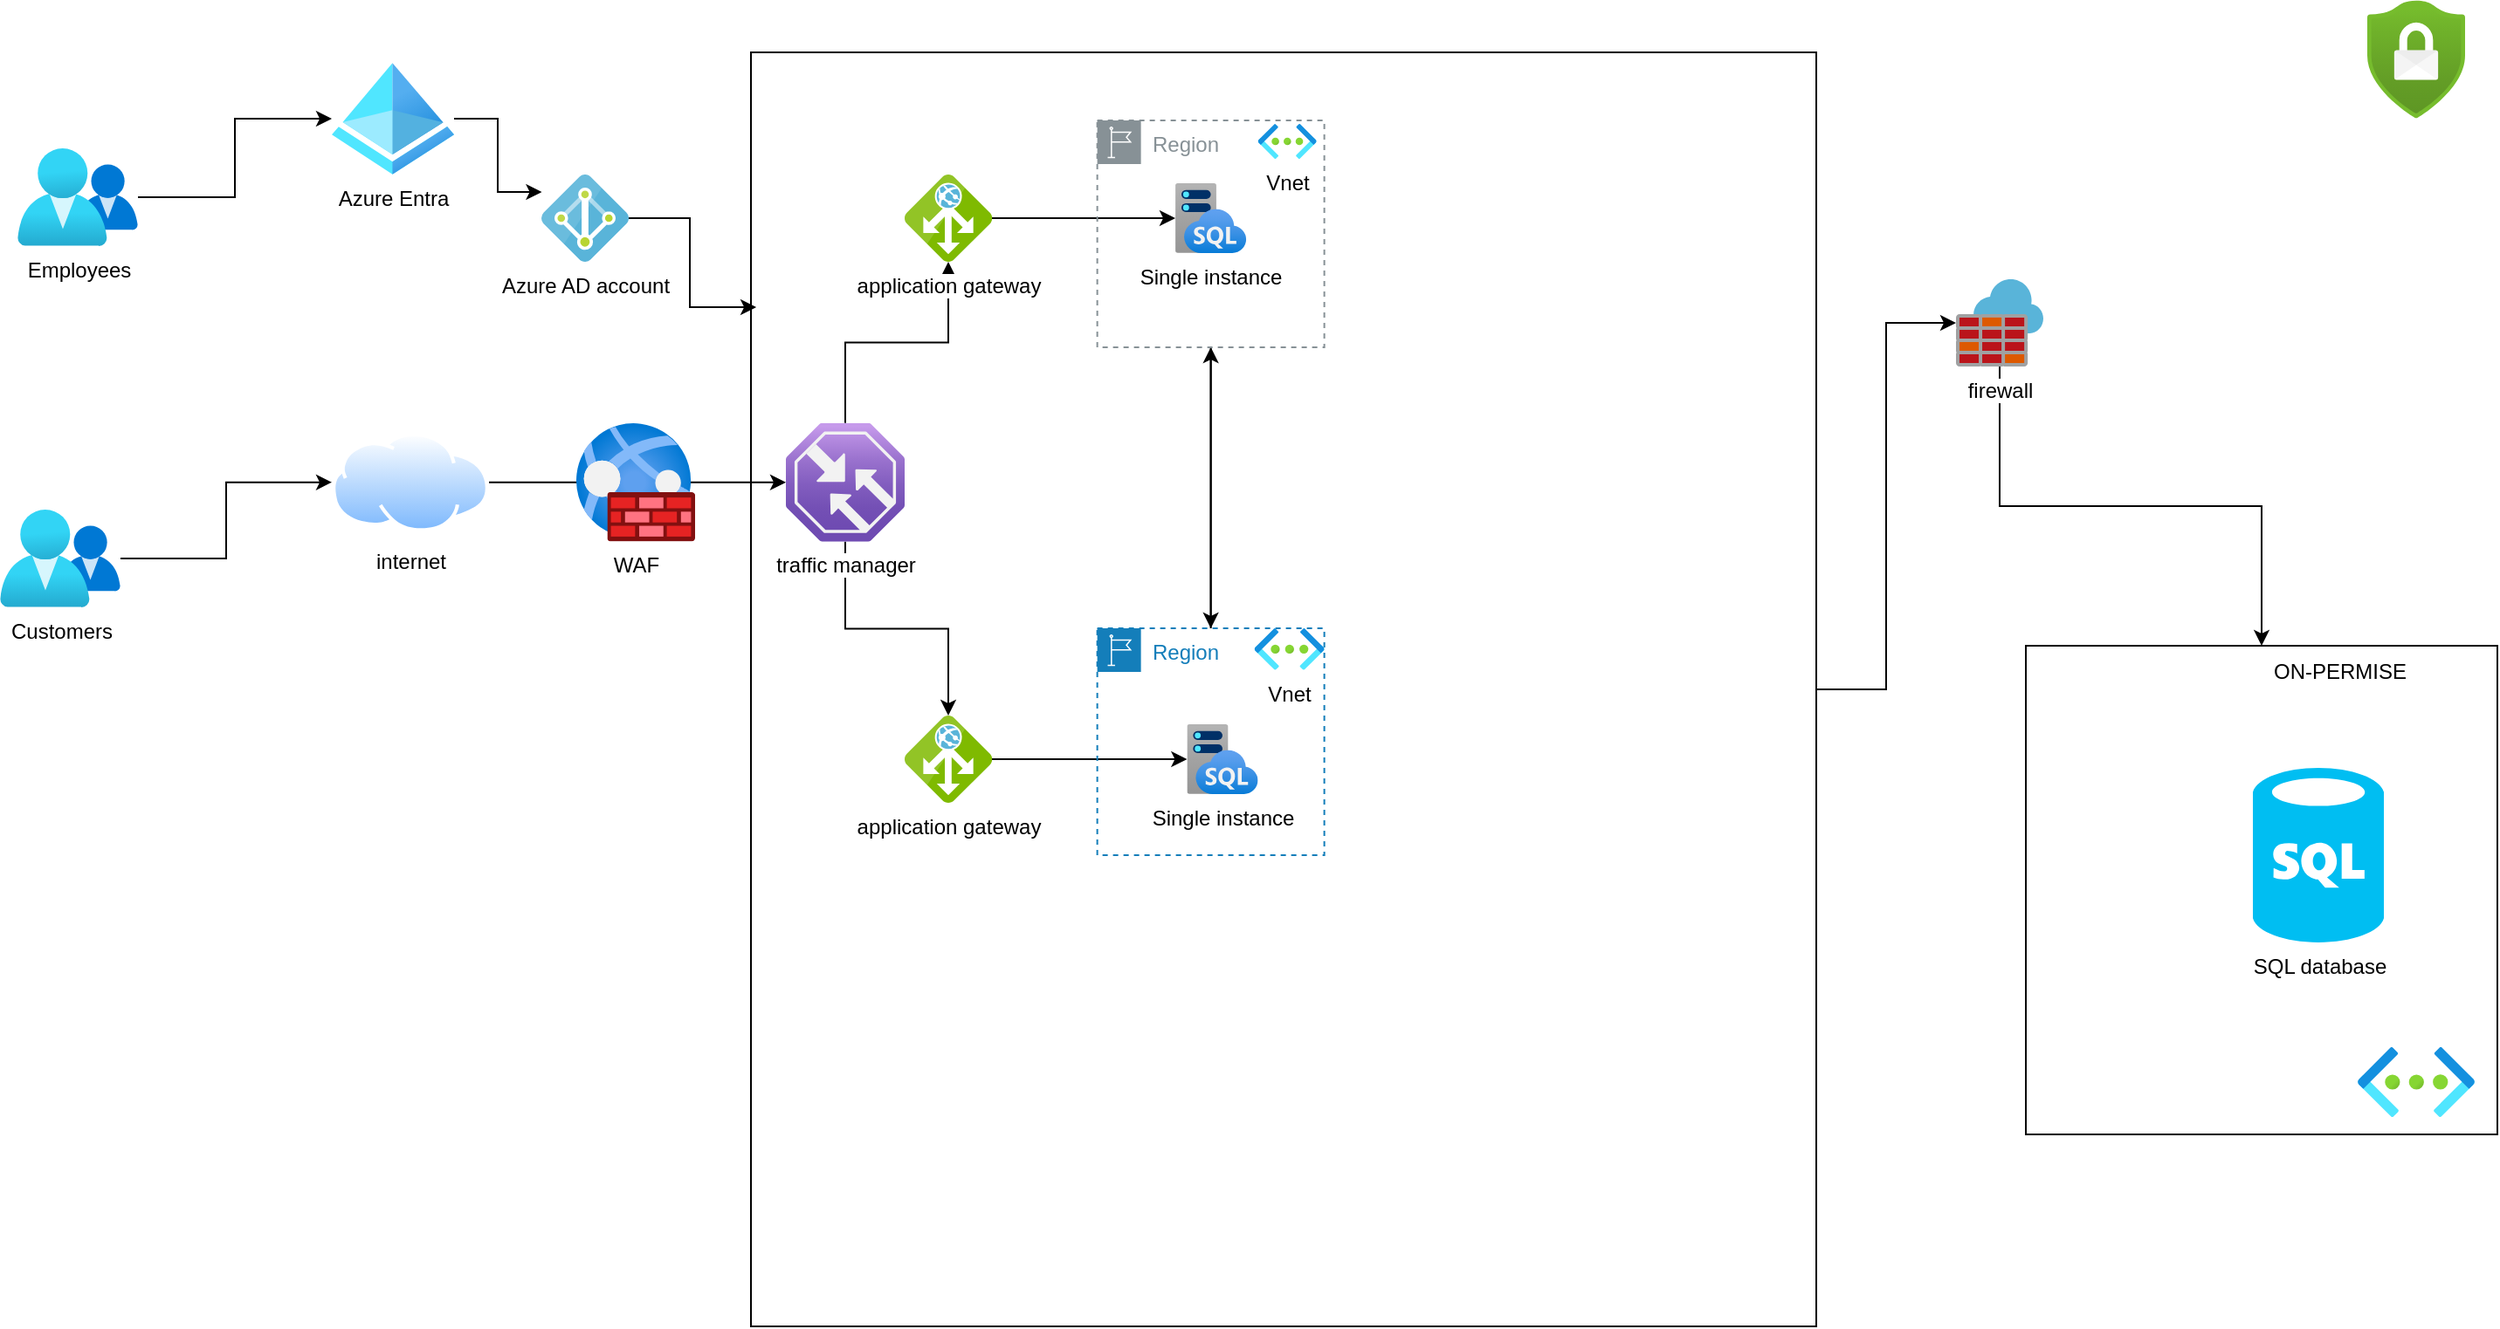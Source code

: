 <mxfile version="21.6.7" type="github">
  <diagram name="Page-1" id="tK2lgRRCttZ0sFsDsxY8">
    <mxGraphModel dx="2327" dy="830" grid="1" gridSize="10" guides="1" tooltips="1" connect="1" arrows="1" fold="1" page="1" pageScale="1" pageWidth="827" pageHeight="1169" math="0" shadow="0">
      <root>
        <mxCell id="0" />
        <mxCell id="1" parent="0" />
        <mxCell id="wLpp8G6lTlrsZRuB6SXd-47" style="edgeStyle=orthogonalEdgeStyle;rounded=0;orthogonalLoop=1;jettySize=auto;html=1;" edge="1" parent="1" source="wLpp8G6lTlrsZRuB6SXd-49" target="wLpp8G6lTlrsZRuB6SXd-24">
          <mxGeometry relative="1" as="geometry" />
        </mxCell>
        <mxCell id="wLpp8G6lTlrsZRuB6SXd-1" value="" style="rounded=0;whiteSpace=wrap;html=1;" vertex="1" parent="1">
          <mxGeometry x="150" y="30" width="610" height="730" as="geometry" />
        </mxCell>
        <mxCell id="wLpp8G6lTlrsZRuB6SXd-6" style="edgeStyle=orthogonalEdgeStyle;rounded=0;orthogonalLoop=1;jettySize=auto;html=1;" edge="1" parent="1" source="wLpp8G6lTlrsZRuB6SXd-2" target="wLpp8G6lTlrsZRuB6SXd-4">
          <mxGeometry relative="1" as="geometry" />
        </mxCell>
        <mxCell id="wLpp8G6lTlrsZRuB6SXd-2" value="internet&lt;br&gt;" style="image;aspect=fixed;perimeter=ellipsePerimeter;html=1;align=center;shadow=0;dashed=0;spacingTop=3;image=img/lib/active_directory/internet_cloud.svg;" vertex="1" parent="1">
          <mxGeometry x="-90" y="248" width="90" height="56.7" as="geometry" />
        </mxCell>
        <mxCell id="wLpp8G6lTlrsZRuB6SXd-9" style="edgeStyle=orthogonalEdgeStyle;rounded=0;orthogonalLoop=1;jettySize=auto;html=1;" edge="1" parent="1" source="wLpp8G6lTlrsZRuB6SXd-4" target="wLpp8G6lTlrsZRuB6SXd-8">
          <mxGeometry relative="1" as="geometry" />
        </mxCell>
        <mxCell id="wLpp8G6lTlrsZRuB6SXd-10" style="edgeStyle=orthogonalEdgeStyle;rounded=0;orthogonalLoop=1;jettySize=auto;html=1;" edge="1" parent="1" source="wLpp8G6lTlrsZRuB6SXd-4" target="wLpp8G6lTlrsZRuB6SXd-7">
          <mxGeometry relative="1" as="geometry" />
        </mxCell>
        <mxCell id="wLpp8G6lTlrsZRuB6SXd-4" value="traffic manager" style="image;aspect=fixed;html=1;points=[];align=center;fontSize=12;image=img/lib/azure2/networking/Traffic_Manager_Profiles.svg;" vertex="1" parent="1">
          <mxGeometry x="170" y="242.35" width="68" height="68" as="geometry" />
        </mxCell>
        <mxCell id="wLpp8G6lTlrsZRuB6SXd-20" style="edgeStyle=orthogonalEdgeStyle;rounded=0;orthogonalLoop=1;jettySize=auto;html=1;" edge="1" parent="1" source="wLpp8G6lTlrsZRuB6SXd-7" target="wLpp8G6lTlrsZRuB6SXd-19">
          <mxGeometry relative="1" as="geometry" />
        </mxCell>
        <mxCell id="wLpp8G6lTlrsZRuB6SXd-7" value="application gateway" style="image;sketch=0;aspect=fixed;html=1;points=[];align=center;fontSize=12;image=img/lib/mscae/Application_Gateway.svg;" vertex="1" parent="1">
          <mxGeometry x="238" y="100" width="50" height="50" as="geometry" />
        </mxCell>
        <mxCell id="wLpp8G6lTlrsZRuB6SXd-22" style="edgeStyle=orthogonalEdgeStyle;rounded=0;orthogonalLoop=1;jettySize=auto;html=1;" edge="1" parent="1" source="wLpp8G6lTlrsZRuB6SXd-8" target="wLpp8G6lTlrsZRuB6SXd-15">
          <mxGeometry relative="1" as="geometry" />
        </mxCell>
        <mxCell id="wLpp8G6lTlrsZRuB6SXd-8" value="application gateway" style="image;sketch=0;aspect=fixed;html=1;points=[];align=center;fontSize=12;image=img/lib/mscae/Application_Gateway.svg;" vertex="1" parent="1">
          <mxGeometry x="238" y="410" width="50" height="50" as="geometry" />
        </mxCell>
        <mxCell id="wLpp8G6lTlrsZRuB6SXd-12" value="" style="image;aspect=fixed;html=1;points=[];align=center;fontSize=12;image=img/lib/azure2/security/Security_Center.svg;" vertex="1" parent="1">
          <mxGeometry x="1075.5" width="56" height="68" as="geometry" />
        </mxCell>
        <mxCell id="wLpp8G6lTlrsZRuB6SXd-15" value="Single instance" style="image;aspect=fixed;html=1;points=[];align=center;fontSize=12;image=img/lib/azure2/databases/SQL_Managed_Instance.svg;" vertex="1" parent="1">
          <mxGeometry x="399.69" y="415" width="40.63" height="40" as="geometry" />
        </mxCell>
        <mxCell id="wLpp8G6lTlrsZRuB6SXd-19" value="Single instance" style="image;aspect=fixed;html=1;points=[];align=center;fontSize=12;image=img/lib/azure2/databases/SQL_Managed_Instance.svg;" vertex="1" parent="1">
          <mxGeometry x="393" y="105" width="40.63" height="40" as="geometry" />
        </mxCell>
        <mxCell id="wLpp8G6lTlrsZRuB6SXd-24" value="" style="rounded=0;whiteSpace=wrap;html=1;" vertex="1" parent="1">
          <mxGeometry x="880" y="370" width="270" height="280" as="geometry" />
        </mxCell>
        <mxCell id="wLpp8G6lTlrsZRuB6SXd-25" value="ON-PERMISE&lt;br&gt;" style="text;strokeColor=none;align=center;fillColor=none;html=1;verticalAlign=middle;whiteSpace=wrap;rounded=0;" vertex="1" parent="1">
          <mxGeometry x="1000" y="355" width="120" height="60" as="geometry" />
        </mxCell>
        <mxCell id="wLpp8G6lTlrsZRuB6SXd-33" style="edgeStyle=orthogonalEdgeStyle;rounded=0;orthogonalLoop=1;jettySize=auto;html=1;entryX=0.005;entryY=0.2;entryDx=0;entryDy=0;entryPerimeter=0;" edge="1" parent="1" source="wLpp8G6lTlrsZRuB6SXd-34" target="wLpp8G6lTlrsZRuB6SXd-1">
          <mxGeometry relative="1" as="geometry" />
        </mxCell>
        <mxCell id="wLpp8G6lTlrsZRuB6SXd-26" value="Azure Entra" style="image;aspect=fixed;html=1;points=[];align=center;fontSize=12;image=img/lib/azure2/identity/Azure_Active_Directory.svg;" vertex="1" parent="1">
          <mxGeometry x="-90" y="36" width="70" height="64" as="geometry" />
        </mxCell>
        <mxCell id="wLpp8G6lTlrsZRuB6SXd-30" style="edgeStyle=orthogonalEdgeStyle;rounded=0;orthogonalLoop=1;jettySize=auto;html=1;entryX=0;entryY=0.5;entryDx=0;entryDy=0;" edge="1" parent="1" source="wLpp8G6lTlrsZRuB6SXd-27" target="wLpp8G6lTlrsZRuB6SXd-2">
          <mxGeometry relative="1" as="geometry" />
        </mxCell>
        <mxCell id="wLpp8G6lTlrsZRuB6SXd-27" value="Customers" style="image;aspect=fixed;html=1;points=[];align=center;fontSize=12;image=img/lib/azure2/management_governance/My_Customers.svg;" vertex="1" parent="1">
          <mxGeometry x="-280" y="292" width="69" height="56.0" as="geometry" />
        </mxCell>
        <mxCell id="wLpp8G6lTlrsZRuB6SXd-29" value="WAF" style="image;aspect=fixed;html=1;points=[];align=center;fontSize=12;image=img/lib/azure2/networking/Web_Application_Firewall_Policies_WAF.svg;" vertex="1" parent="1">
          <mxGeometry x="50" y="242.35" width="68" height="68" as="geometry" />
        </mxCell>
        <mxCell id="wLpp8G6lTlrsZRuB6SXd-32" style="edgeStyle=orthogonalEdgeStyle;rounded=0;orthogonalLoop=1;jettySize=auto;html=1;" edge="1" parent="1" source="wLpp8G6lTlrsZRuB6SXd-31" target="wLpp8G6lTlrsZRuB6SXd-26">
          <mxGeometry relative="1" as="geometry" />
        </mxCell>
        <mxCell id="wLpp8G6lTlrsZRuB6SXd-31" value="Employees" style="image;aspect=fixed;html=1;points=[];align=center;fontSize=12;image=img/lib/azure2/management_governance/My_Customers.svg;" vertex="1" parent="1">
          <mxGeometry x="-270" y="85" width="69" height="56.0" as="geometry" />
        </mxCell>
        <mxCell id="wLpp8G6lTlrsZRuB6SXd-35" value="" style="edgeStyle=orthogonalEdgeStyle;rounded=0;orthogonalLoop=1;jettySize=auto;html=1;entryX=0.005;entryY=0.2;entryDx=0;entryDy=0;entryPerimeter=0;" edge="1" parent="1" source="wLpp8G6lTlrsZRuB6SXd-26" target="wLpp8G6lTlrsZRuB6SXd-34">
          <mxGeometry relative="1" as="geometry">
            <mxPoint x="-30" y="161" as="sourcePoint" />
            <mxPoint x="153" y="176" as="targetPoint" />
          </mxGeometry>
        </mxCell>
        <mxCell id="wLpp8G6lTlrsZRuB6SXd-34" value="Azure AD account&lt;br&gt;" style="image;sketch=0;aspect=fixed;html=1;points=[];align=center;fontSize=12;image=img/lib/mscae/Active_Directory.svg;" vertex="1" parent="1">
          <mxGeometry x="30" y="100" width="50" height="50" as="geometry" />
        </mxCell>
        <mxCell id="wLpp8G6lTlrsZRuB6SXd-13" value="" style="image;aspect=fixed;html=1;points=[];align=center;fontSize=12;image=img/lib/azure2/networking/Virtual_Networks.svg;" vertex="1" parent="1">
          <mxGeometry x="1070" y="600" width="67" height="40" as="geometry" />
        </mxCell>
        <mxCell id="wLpp8G6lTlrsZRuB6SXd-42" style="edgeStyle=orthogonalEdgeStyle;rounded=0;orthogonalLoop=1;jettySize=auto;html=1;" edge="1" parent="1" source="wLpp8G6lTlrsZRuB6SXd-36" target="wLpp8G6lTlrsZRuB6SXd-37">
          <mxGeometry relative="1" as="geometry" />
        </mxCell>
        <mxCell id="wLpp8G6lTlrsZRuB6SXd-36" value="Region" style="points=[[0,0],[0.25,0],[0.5,0],[0.75,0],[1,0],[1,0.25],[1,0.5],[1,0.75],[1,1],[0.75,1],[0.5,1],[0.25,1],[0,1],[0,0.75],[0,0.5],[0,0.25]];outlineConnect=0;gradientColor=none;html=1;whiteSpace=wrap;fontSize=12;fontStyle=0;container=1;pointerEvents=0;collapsible=0;recursiveResize=0;shape=mxgraph.aws4.group;grIcon=mxgraph.aws4.group_region;strokeColor=#147EBA;fillColor=none;verticalAlign=top;align=left;spacingLeft=30;fontColor=#147EBA;dashed=1;" vertex="1" parent="1">
          <mxGeometry x="348.31" y="360" width="130" height="130" as="geometry" />
        </mxCell>
        <mxCell id="wLpp8G6lTlrsZRuB6SXd-41" style="edgeStyle=orthogonalEdgeStyle;rounded=0;orthogonalLoop=1;jettySize=auto;html=1;" edge="1" parent="1" source="wLpp8G6lTlrsZRuB6SXd-37" target="wLpp8G6lTlrsZRuB6SXd-36">
          <mxGeometry relative="1" as="geometry" />
        </mxCell>
        <mxCell id="wLpp8G6lTlrsZRuB6SXd-37" value="Region" style="sketch=0;outlineConnect=0;gradientColor=none;html=1;whiteSpace=wrap;fontSize=12;fontStyle=0;shape=mxgraph.aws4.group;grIcon=mxgraph.aws4.group_region;strokeColor=#879196;fillColor=none;verticalAlign=top;align=left;spacingLeft=30;fontColor=#879196;dashed=1;" vertex="1" parent="1">
          <mxGeometry x="348.31" y="69" width="130" height="130" as="geometry" />
        </mxCell>
        <mxCell id="wLpp8G6lTlrsZRuB6SXd-43" value="SQL database&lt;br&gt;" style="verticalLabelPosition=bottom;html=1;verticalAlign=top;align=center;strokeColor=none;fillColor=#00BEF2;shape=mxgraph.azure.sql_database;" vertex="1" parent="1">
          <mxGeometry x="1010" y="440" width="75" height="100" as="geometry" />
        </mxCell>
        <mxCell id="wLpp8G6lTlrsZRuB6SXd-44" value="Vnet&lt;br&gt;" style="image;aspect=fixed;html=1;points=[];align=center;fontSize=12;image=img/lib/azure2/networking/Virtual_Networks.svg;" vertex="1" parent="1">
          <mxGeometry x="440.32" y="71" width="33.5" height="20" as="geometry" />
        </mxCell>
        <mxCell id="wLpp8G6lTlrsZRuB6SXd-45" value="Vnet&lt;br&gt;" style="image;aspect=fixed;html=1;points=[];align=center;fontSize=12;image=img/lib/azure2/networking/Virtual_Networks.svg;" vertex="1" parent="1">
          <mxGeometry x="438.31" y="360" width="40" height="23.88" as="geometry" />
        </mxCell>
        <mxCell id="wLpp8G6lTlrsZRuB6SXd-48" value="" style="edgeStyle=orthogonalEdgeStyle;rounded=0;orthogonalLoop=1;jettySize=auto;html=1;" edge="1" parent="1" source="wLpp8G6lTlrsZRuB6SXd-1" target="wLpp8G6lTlrsZRuB6SXd-49">
          <mxGeometry relative="1" as="geometry">
            <mxPoint x="760" y="395" as="sourcePoint" />
            <mxPoint x="880" y="510" as="targetPoint" />
          </mxGeometry>
        </mxCell>
        <mxCell id="wLpp8G6lTlrsZRuB6SXd-49" value="firewall&lt;br&gt;" style="image;sketch=0;aspect=fixed;html=1;points=[];align=center;fontSize=12;image=img/lib/mscae/Azure_Firewall.svg;" vertex="1" parent="1">
          <mxGeometry x="840" y="160" width="50" height="50" as="geometry" />
        </mxCell>
      </root>
    </mxGraphModel>
  </diagram>
</mxfile>
